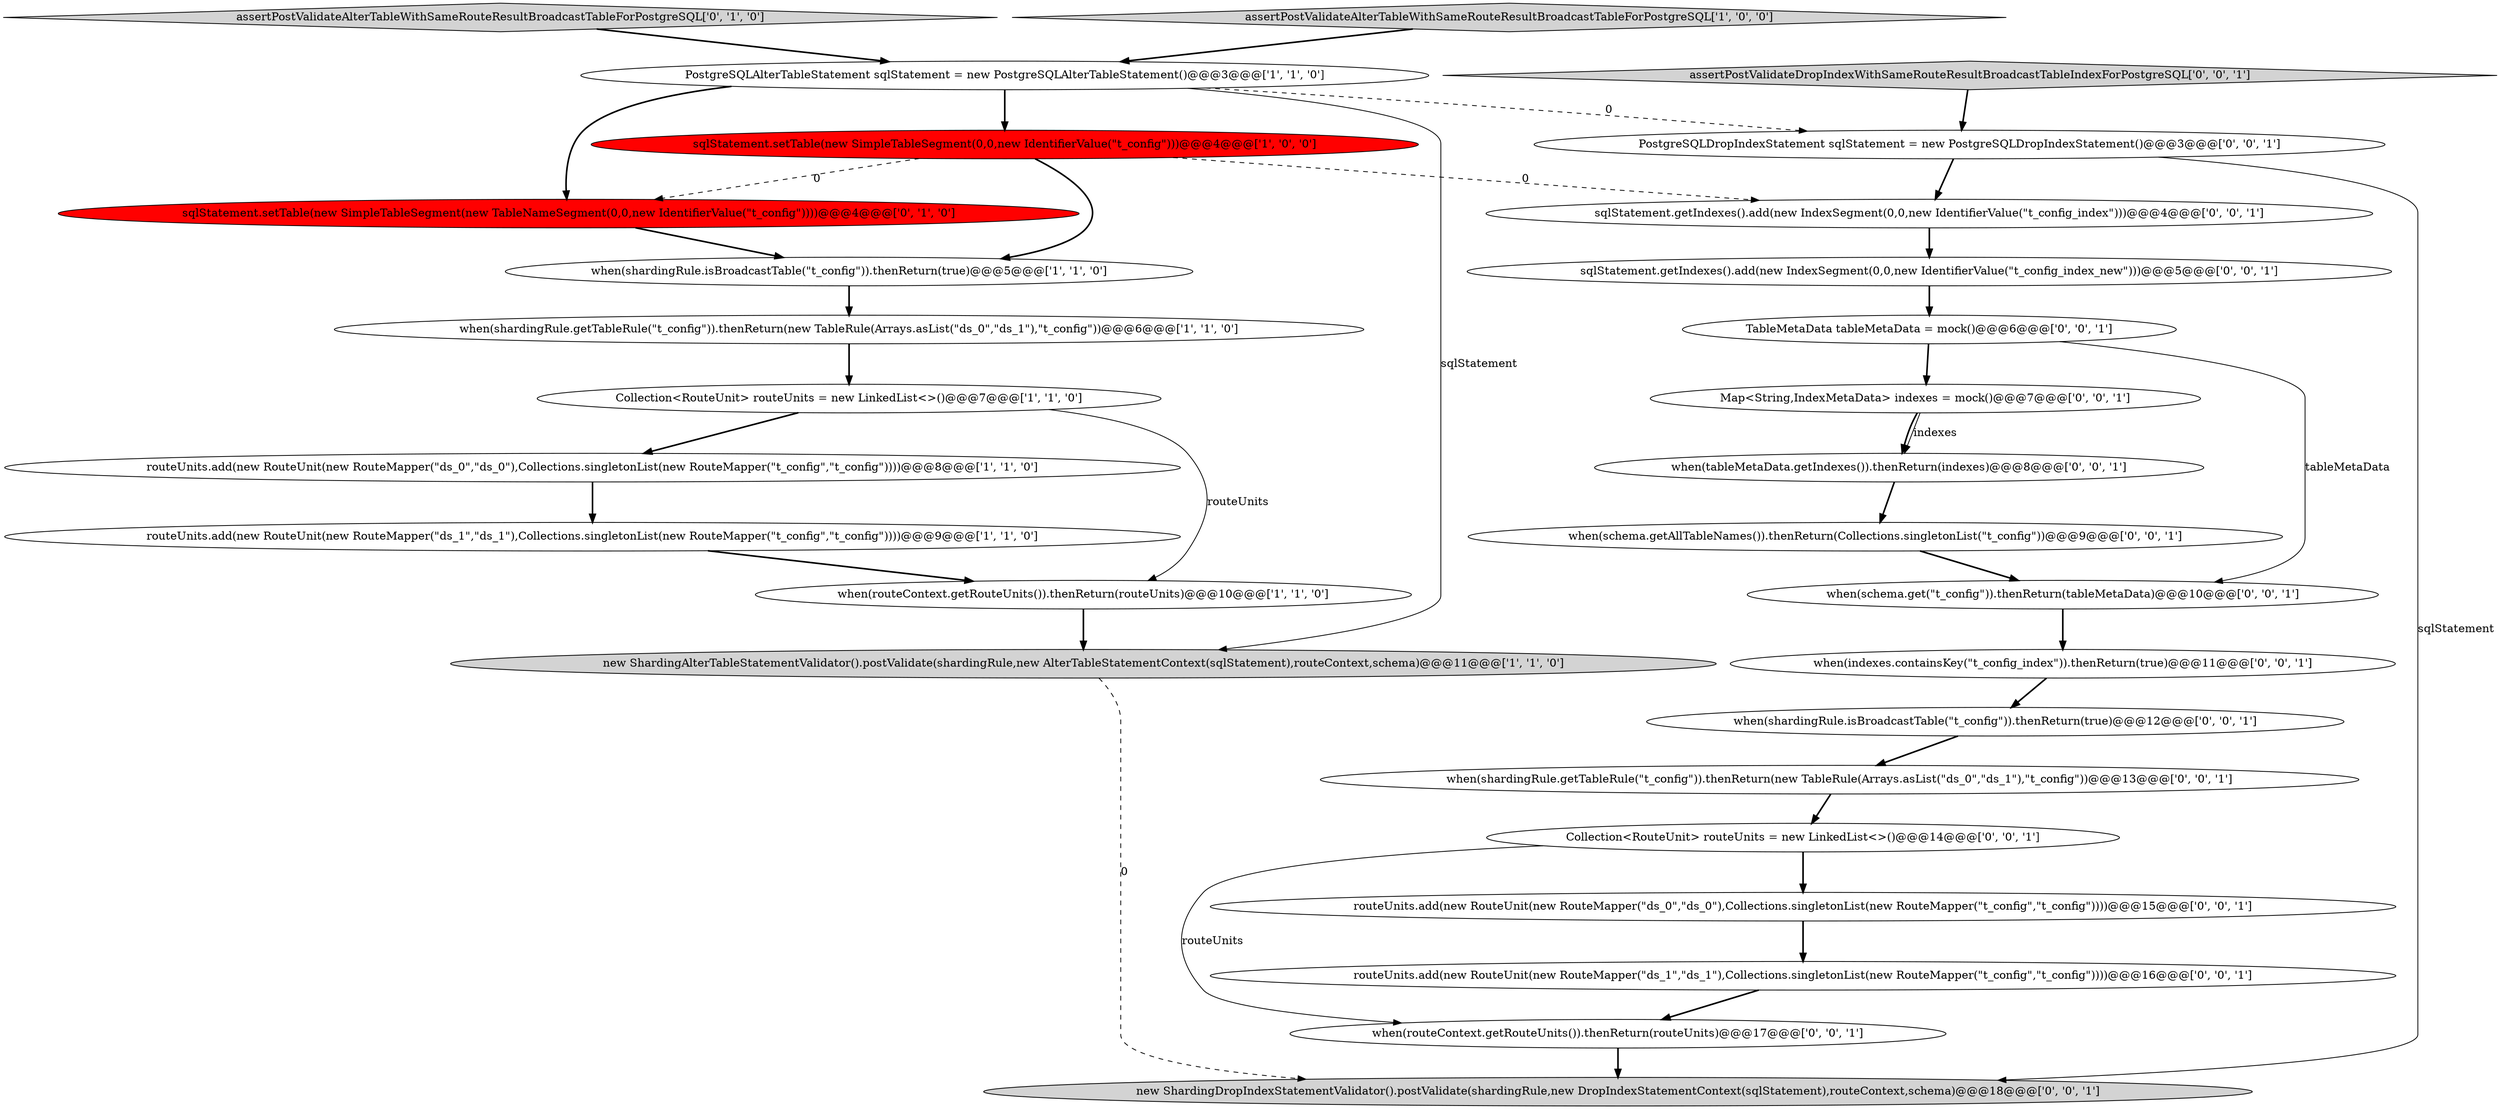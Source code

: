 digraph {
19 [style = filled, label = "new ShardingDropIndexStatementValidator().postValidate(shardingRule,new DropIndexStatementContext(sqlStatement),routeContext,schema)@@@18@@@['0', '0', '1']", fillcolor = lightgray, shape = ellipse image = "AAA0AAABBB3BBB"];
9 [style = filled, label = "when(shardingRule.isBroadcastTable(\"t_config\")).thenReturn(true)@@@5@@@['1', '1', '0']", fillcolor = white, shape = ellipse image = "AAA0AAABBB1BBB"];
15 [style = filled, label = "when(shardingRule.isBroadcastTable(\"t_config\")).thenReturn(true)@@@12@@@['0', '0', '1']", fillcolor = white, shape = ellipse image = "AAA0AAABBB3BBB"];
0 [style = filled, label = "sqlStatement.setTable(new SimpleTableSegment(0,0,new IdentifierValue(\"t_config\")))@@@4@@@['1', '0', '0']", fillcolor = red, shape = ellipse image = "AAA1AAABBB1BBB"];
6 [style = filled, label = "when(routeContext.getRouteUnits()).thenReturn(routeUnits)@@@10@@@['1', '1', '0']", fillcolor = white, shape = ellipse image = "AAA0AAABBB1BBB"];
28 [style = filled, label = "sqlStatement.getIndexes().add(new IndexSegment(0,0,new IdentifierValue(\"t_config_index\")))@@@4@@@['0', '0', '1']", fillcolor = white, shape = ellipse image = "AAA0AAABBB3BBB"];
7 [style = filled, label = "new ShardingAlterTableStatementValidator().postValidate(shardingRule,new AlterTableStatementContext(sqlStatement),routeContext,schema)@@@11@@@['1', '1', '0']", fillcolor = lightgray, shape = ellipse image = "AAA0AAABBB1BBB"];
8 [style = filled, label = "routeUnits.add(new RouteUnit(new RouteMapper(\"ds_0\",\"ds_0\"),Collections.singletonList(new RouteMapper(\"t_config\",\"t_config\"))))@@@8@@@['1', '1', '0']", fillcolor = white, shape = ellipse image = "AAA0AAABBB1BBB"];
14 [style = filled, label = "when(tableMetaData.getIndexes()).thenReturn(indexes)@@@8@@@['0', '0', '1']", fillcolor = white, shape = ellipse image = "AAA0AAABBB3BBB"];
21 [style = filled, label = "routeUnits.add(new RouteUnit(new RouteMapper(\"ds_1\",\"ds_1\"),Collections.singletonList(new RouteMapper(\"t_config\",\"t_config\"))))@@@16@@@['0', '0', '1']", fillcolor = white, shape = ellipse image = "AAA0AAABBB3BBB"];
16 [style = filled, label = "PostgreSQLDropIndexStatement sqlStatement = new PostgreSQLDropIndexStatement()@@@3@@@['0', '0', '1']", fillcolor = white, shape = ellipse image = "AAA0AAABBB3BBB"];
17 [style = filled, label = "when(routeContext.getRouteUnits()).thenReturn(routeUnits)@@@17@@@['0', '0', '1']", fillcolor = white, shape = ellipse image = "AAA0AAABBB3BBB"];
10 [style = filled, label = "sqlStatement.setTable(new SimpleTableSegment(new TableNameSegment(0,0,new IdentifierValue(\"t_config\"))))@@@4@@@['0', '1', '0']", fillcolor = red, shape = ellipse image = "AAA1AAABBB2BBB"];
22 [style = filled, label = "when(shardingRule.getTableRule(\"t_config\")).thenReturn(new TableRule(Arrays.asList(\"ds_0\",\"ds_1\"),\"t_config\"))@@@13@@@['0', '0', '1']", fillcolor = white, shape = ellipse image = "AAA0AAABBB3BBB"];
11 [style = filled, label = "assertPostValidateAlterTableWithSameRouteResultBroadcastTableForPostgreSQL['0', '1', '0']", fillcolor = lightgray, shape = diamond image = "AAA0AAABBB2BBB"];
20 [style = filled, label = "assertPostValidateDropIndexWithSameRouteResultBroadcastTableIndexForPostgreSQL['0', '0', '1']", fillcolor = lightgray, shape = diamond image = "AAA0AAABBB3BBB"];
27 [style = filled, label = "when(schema.getAllTableNames()).thenReturn(Collections.singletonList(\"t_config\"))@@@9@@@['0', '0', '1']", fillcolor = white, shape = ellipse image = "AAA0AAABBB3BBB"];
3 [style = filled, label = "when(shardingRule.getTableRule(\"t_config\")).thenReturn(new TableRule(Arrays.asList(\"ds_0\",\"ds_1\"),\"t_config\"))@@@6@@@['1', '1', '0']", fillcolor = white, shape = ellipse image = "AAA0AAABBB1BBB"];
1 [style = filled, label = "Collection<RouteUnit> routeUnits = new LinkedList<>()@@@7@@@['1', '1', '0']", fillcolor = white, shape = ellipse image = "AAA0AAABBB1BBB"];
4 [style = filled, label = "assertPostValidateAlterTableWithSameRouteResultBroadcastTableForPostgreSQL['1', '0', '0']", fillcolor = lightgray, shape = diamond image = "AAA0AAABBB1BBB"];
12 [style = filled, label = "routeUnits.add(new RouteUnit(new RouteMapper(\"ds_0\",\"ds_0\"),Collections.singletonList(new RouteMapper(\"t_config\",\"t_config\"))))@@@15@@@['0', '0', '1']", fillcolor = white, shape = ellipse image = "AAA0AAABBB3BBB"];
25 [style = filled, label = "when(indexes.containsKey(\"t_config_index\")).thenReturn(true)@@@11@@@['0', '0', '1']", fillcolor = white, shape = ellipse image = "AAA0AAABBB3BBB"];
5 [style = filled, label = "PostgreSQLAlterTableStatement sqlStatement = new PostgreSQLAlterTableStatement()@@@3@@@['1', '1', '0']", fillcolor = white, shape = ellipse image = "AAA0AAABBB1BBB"];
2 [style = filled, label = "routeUnits.add(new RouteUnit(new RouteMapper(\"ds_1\",\"ds_1\"),Collections.singletonList(new RouteMapper(\"t_config\",\"t_config\"))))@@@9@@@['1', '1', '0']", fillcolor = white, shape = ellipse image = "AAA0AAABBB1BBB"];
13 [style = filled, label = "TableMetaData tableMetaData = mock()@@@6@@@['0', '0', '1']", fillcolor = white, shape = ellipse image = "AAA0AAABBB3BBB"];
23 [style = filled, label = "Map<String,IndexMetaData> indexes = mock()@@@7@@@['0', '0', '1']", fillcolor = white, shape = ellipse image = "AAA0AAABBB3BBB"];
26 [style = filled, label = "Collection<RouteUnit> routeUnits = new LinkedList<>()@@@14@@@['0', '0', '1']", fillcolor = white, shape = ellipse image = "AAA0AAABBB3BBB"];
24 [style = filled, label = "sqlStatement.getIndexes().add(new IndexSegment(0,0,new IdentifierValue(\"t_config_index_new\")))@@@5@@@['0', '0', '1']", fillcolor = white, shape = ellipse image = "AAA0AAABBB3BBB"];
18 [style = filled, label = "when(schema.get(\"t_config\")).thenReturn(tableMetaData)@@@10@@@['0', '0', '1']", fillcolor = white, shape = ellipse image = "AAA0AAABBB3BBB"];
22->26 [style = bold, label=""];
5->10 [style = bold, label=""];
27->18 [style = bold, label=""];
0->9 [style = bold, label=""];
1->8 [style = bold, label=""];
3->1 [style = bold, label=""];
1->6 [style = solid, label="routeUnits"];
13->18 [style = solid, label="tableMetaData"];
2->6 [style = bold, label=""];
12->21 [style = bold, label=""];
0->28 [style = dashed, label="0"];
17->19 [style = bold, label=""];
0->10 [style = dashed, label="0"];
15->22 [style = bold, label=""];
23->14 [style = bold, label=""];
5->7 [style = solid, label="sqlStatement"];
5->16 [style = dashed, label="0"];
11->5 [style = bold, label=""];
26->12 [style = bold, label=""];
20->16 [style = bold, label=""];
16->28 [style = bold, label=""];
5->0 [style = bold, label=""];
8->2 [style = bold, label=""];
7->19 [style = dashed, label="0"];
23->14 [style = solid, label="indexes"];
18->25 [style = bold, label=""];
13->23 [style = bold, label=""];
25->15 [style = bold, label=""];
28->24 [style = bold, label=""];
9->3 [style = bold, label=""];
16->19 [style = solid, label="sqlStatement"];
26->17 [style = solid, label="routeUnits"];
10->9 [style = bold, label=""];
14->27 [style = bold, label=""];
6->7 [style = bold, label=""];
4->5 [style = bold, label=""];
21->17 [style = bold, label=""];
24->13 [style = bold, label=""];
}

